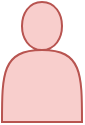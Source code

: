 <mxfile version="24.7.8">
  <diagram name="第 1 页" id="Xb_KsvpsvCz8F3LCymYK">
    <mxGraphModel dx="1416" dy="801" grid="1" gridSize="10" guides="1" tooltips="1" connect="1" arrows="1" fold="1" page="1" pageScale="1" pageWidth="827" pageHeight="1169" math="0" shadow="0">
      <root>
        <mxCell id="0" />
        <mxCell id="1" parent="0" />
        <mxCell id="4D1Qdr01OEiQWQ6NJQb6-1" value="" style="shape=actor;whiteSpace=wrap;html=1;fillColor=#f8cecc;strokeColor=#b85450;" vertex="1" parent="1">
          <mxGeometry x="160" y="150" width="40" height="60" as="geometry" />
        </mxCell>
      </root>
    </mxGraphModel>
  </diagram>
</mxfile>

